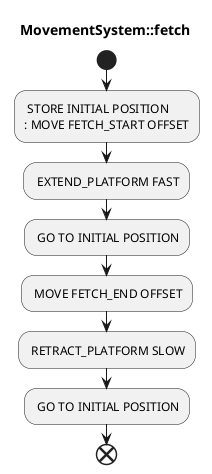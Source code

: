 @startuml fetch
title MovementSystem::fetch

start
: STORE INITIAL POSITION
: MOVE FETCH_START OFFSET;
: EXTEND_PLATFORM FAST;
: GO TO INITIAL POSITION;
: MOVE FETCH_END OFFSET;
: RETRACT_PLATFORM SLOW;
: GO TO INITIAL POSITION;
end


@enduml

@startuml store
title MovementSystem::store

start
: STORE INITIAL POSITION;
: MOVE FETCH_END OFFSET;
: EXTEND_PLATFORM SLOW;
: GO TO INITIAL POSITION;
: MOVE FETCH_END OFFSET;
: RETRACT_PLATFORM FAST;
: GO TO INITIAL POSITION;
end


@enduml

@startuml read
title MovementSystem::read

start
: STORE INITIAL POSITION
: MOVE FETCH_START OFFSET;
: EXTEND_PLATFORM FAST;
: MOVE READ OFFSET;
: READ RFID;
: MOVE (- READ) OFFSET;
: RETRACT_PLATFORM FAST;
: GO TO INITIAL POSITION;
: RETURN RFID READ;
end


@enduml

@startuml read_fetch
title MovementSystem::read_fetch

start
: STORE INITIAL POSITION;
: MOVE FETCH_START OFFSET;
: EXTEND_PLATFORM FAST;
: MOVE READ OFFSET;
: READ RFID;
: MOVE (- READ) OFFSET;
if(RFID VALID) then
: GO TO INITIAL POSITION;
: MOVE FETCH_END OFFSET;
: RETRACT_PLATFORM SLOW;
: GO TO INITIAL POSITION;
: RETURN RFID READ;
end
else

: RETRACT_PLATFORM FAST;
: GO TO INITIAL POSITION;
: RETURN EMPTY;


end


@enduml